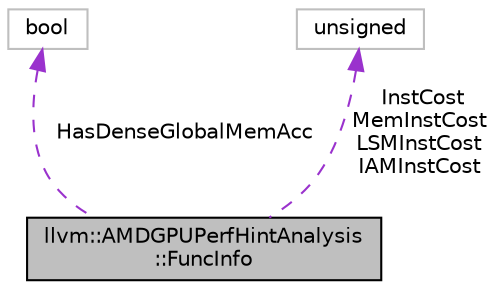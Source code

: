 digraph "llvm::AMDGPUPerfHintAnalysis::FuncInfo"
{
 // LATEX_PDF_SIZE
  bgcolor="transparent";
  edge [fontname="Helvetica",fontsize="10",labelfontname="Helvetica",labelfontsize="10"];
  node [fontname="Helvetica",fontsize="10",shape=record];
  Node1 [label="llvm::AMDGPUPerfHintAnalysis\l::FuncInfo",height=0.2,width=0.4,color="black", fillcolor="grey75", style="filled", fontcolor="black",tooltip=" "];
  Node2 -> Node1 [dir="back",color="darkorchid3",fontsize="10",style="dashed",label=" HasDenseGlobalMemAcc" ,fontname="Helvetica"];
  Node2 [label="bool",height=0.2,width=0.4,color="grey75",tooltip=" "];
  Node3 -> Node1 [dir="back",color="darkorchid3",fontsize="10",style="dashed",label=" InstCost\nMemInstCost\nLSMInstCost\nIAMInstCost" ,fontname="Helvetica"];
  Node3 [label="unsigned",height=0.2,width=0.4,color="grey75",tooltip=" "];
}
